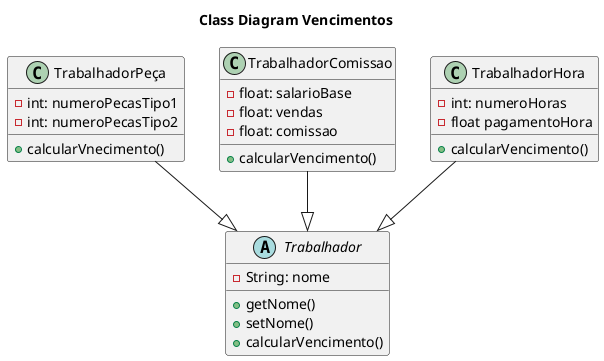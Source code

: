 @startuml
'https://plantuml.com/class-diagram

Title Class Diagram Vencimentos

abstract Trabalhador{
- String: nome
+ getNome()
+ setNome()
+ calcularVencimento()
}

class TrabalhadorPeça{
- int: numeroPecasTipo1
- int: numeroPecasTipo2
+ calcularVnecimento()
}

class TrabalhadorComissao{
- float: salarioBase
- float: vendas
- float: comissao
+ calcularVencimento()
}

class TrabalhadorHora{
- int: numeroHoras
- float pagamentoHora
+ calcularVencimento()
}

TrabalhadorComissao --|> Trabalhador
TrabalhadorHora --|> Trabalhador
TrabalhadorPeça --|> Trabalhador
@enduml